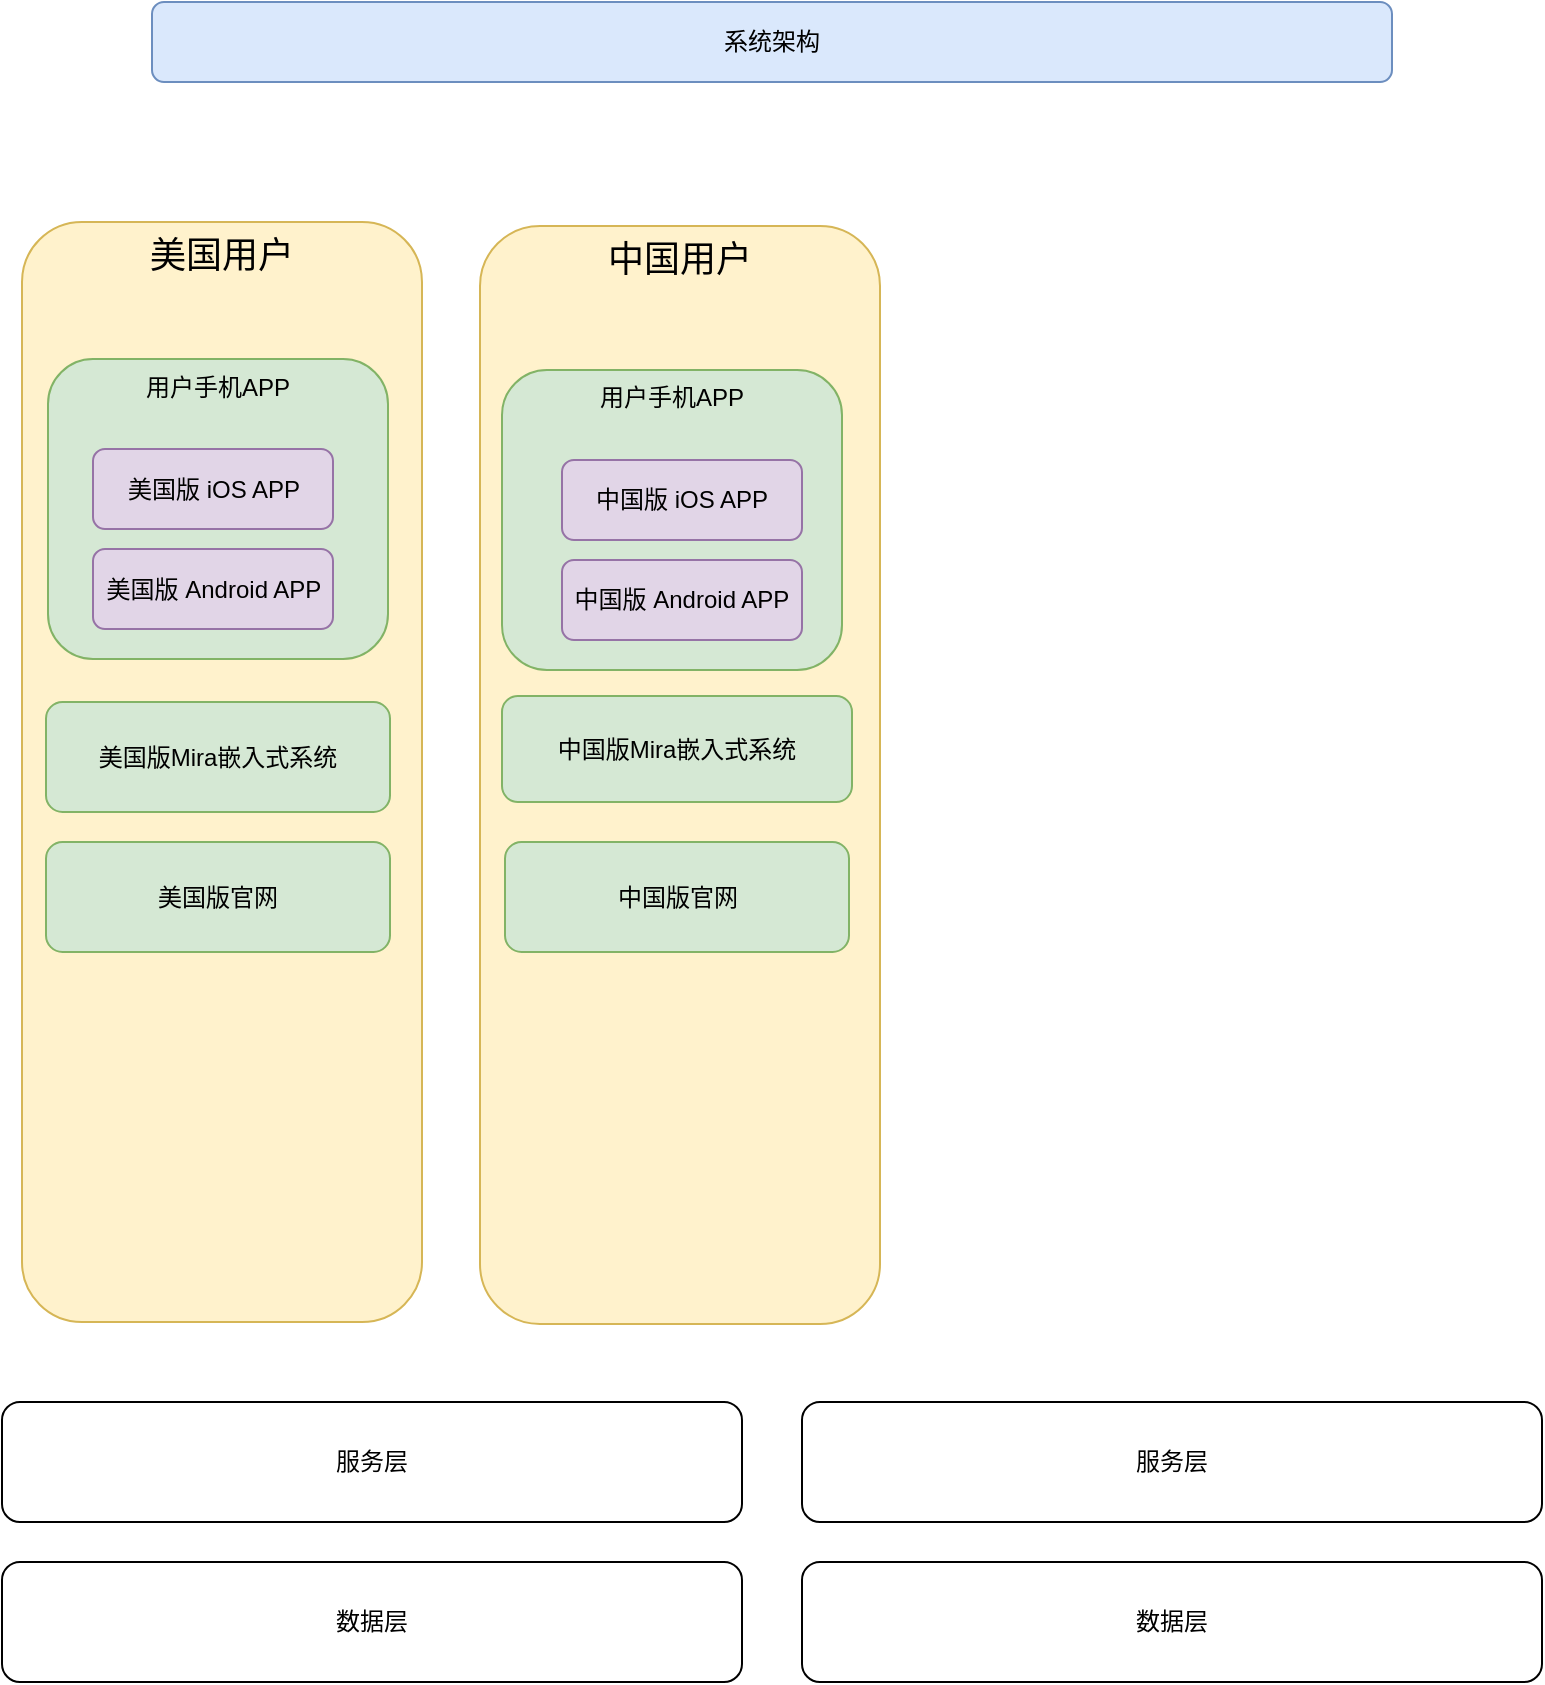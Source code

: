<mxfile version="10.5.1" type="github"><diagram id="XObeihnjIJagdVTVRIa1" name="第 1 页"><mxGraphModel dx="1015" dy="-228" grid="1" gridSize="10" guides="1" tooltips="1" connect="1" arrows="1" fold="1" page="1" pageScale="1" pageWidth="827" pageHeight="1169" math="0" shadow="0"><root><mxCell id="0"/><mxCell id="1" parent="0"/><mxCell id="B7sT9SbihXuZ1xSZ1FCd-13" value="美国用户" style="rounded=1;whiteSpace=wrap;html=1;fillColor=#fff2cc;strokeColor=#d6b656;verticalAlign=top;fontSize=18;" vertex="1" parent="1"><mxGeometry x="35" y="1310" width="200" height="550" as="geometry"/></mxCell><mxCell id="1zTaEgs4XXAbuq_W-WRQ-1" value="系统架构" style="rounded=1;whiteSpace=wrap;html=1;fillColor=#dae8fc;strokeColor=#6c8ebf;" parent="1" vertex="1"><mxGeometry x="100" y="1200" width="620" height="40" as="geometry"/></mxCell><mxCell id="B7sT9SbihXuZ1xSZ1FCd-1" value="用户手机APP" style="rounded=1;whiteSpace=wrap;html=1;verticalAlign=top;fillColor=#d5e8d4;strokeColor=#82b366;" vertex="1" parent="1"><mxGeometry x="48" y="1378.5" width="170" height="150" as="geometry"/></mxCell><mxCell id="B7sT9SbihXuZ1xSZ1FCd-2" value="美国版 iOS APP" style="rounded=1;whiteSpace=wrap;html=1;fillColor=#e1d5e7;strokeColor=#9673a6;" vertex="1" parent="1"><mxGeometry x="70.5" y="1423.5" width="120" height="40" as="geometry"/></mxCell><mxCell id="B7sT9SbihXuZ1xSZ1FCd-3" value="美国版 Android APP" style="rounded=1;whiteSpace=wrap;html=1;fillColor=#e1d5e7;strokeColor=#9673a6;" vertex="1" parent="1"><mxGeometry x="70.5" y="1473.5" width="120" height="40" as="geometry"/></mxCell><mxCell id="B7sT9SbihXuZ1xSZ1FCd-6" value="服务层" style="rounded=1;whiteSpace=wrap;html=1;" vertex="1" parent="1"><mxGeometry x="25" y="1900" width="370" height="60" as="geometry"/></mxCell><mxCell id="B7sT9SbihXuZ1xSZ1FCd-7" value="数据层" style="rounded=1;whiteSpace=wrap;html=1;" vertex="1" parent="1"><mxGeometry x="25" y="1980" width="370" height="60" as="geometry"/></mxCell><mxCell id="B7sT9SbihXuZ1xSZ1FCd-11" value="美国版Mira嵌入式系统" style="rounded=1;whiteSpace=wrap;html=1;fillColor=#d5e8d4;strokeColor=#82b366;" vertex="1" parent="1"><mxGeometry x="47" y="1550" width="172" height="55" as="geometry"/></mxCell><mxCell id="B7sT9SbihXuZ1xSZ1FCd-14" value="中国用户" style="rounded=1;whiteSpace=wrap;html=1;fillColor=#fff2cc;strokeColor=#d6b656;verticalAlign=top;fontSize=18;" vertex="1" parent="1"><mxGeometry x="264" y="1312" width="200" height="549" as="geometry"/></mxCell><mxCell id="B7sT9SbihXuZ1xSZ1FCd-15" value="用户手机APP" style="rounded=1;whiteSpace=wrap;html=1;verticalAlign=top;fillColor=#d5e8d4;strokeColor=#82b366;" vertex="1" parent="1"><mxGeometry x="275" y="1384" width="170" height="150" as="geometry"/></mxCell><mxCell id="B7sT9SbihXuZ1xSZ1FCd-18" value="中国版 iOS APP" style="rounded=1;whiteSpace=wrap;html=1;fillColor=#e1d5e7;strokeColor=#9673a6;" vertex="1" parent="1"><mxGeometry x="305" y="1429" width="120" height="40" as="geometry"/></mxCell><mxCell id="B7sT9SbihXuZ1xSZ1FCd-19" value="中国版 Android APP" style="rounded=1;whiteSpace=wrap;html=1;fillColor=#e1d5e7;strokeColor=#9673a6;" vertex="1" parent="1"><mxGeometry x="305" y="1479" width="120" height="40" as="geometry"/></mxCell><mxCell id="B7sT9SbihXuZ1xSZ1FCd-22" value="中国版Mira嵌入式系统" style="rounded=1;whiteSpace=wrap;html=1;fillColor=#d5e8d4;strokeColor=#82b366;" vertex="1" parent="1"><mxGeometry x="275" y="1547" width="175" height="53" as="geometry"/></mxCell><mxCell id="B7sT9SbihXuZ1xSZ1FCd-24" value="服务层" style="rounded=1;whiteSpace=wrap;html=1;" vertex="1" parent="1"><mxGeometry x="425" y="1900" width="370" height="60" as="geometry"/></mxCell><mxCell id="B7sT9SbihXuZ1xSZ1FCd-25" value="数据层" style="rounded=1;whiteSpace=wrap;html=1;" vertex="1" parent="1"><mxGeometry x="425" y="1980" width="370" height="60" as="geometry"/></mxCell><mxCell id="B7sT9SbihXuZ1xSZ1FCd-26" value="美国版官网" style="rounded=1;whiteSpace=wrap;html=1;fillColor=#d5e8d4;strokeColor=#82b366;" vertex="1" parent="1"><mxGeometry x="47" y="1620" width="172" height="55" as="geometry"/></mxCell><mxCell id="B7sT9SbihXuZ1xSZ1FCd-27" value="中国版官网" style="rounded=1;whiteSpace=wrap;html=1;fillColor=#d5e8d4;strokeColor=#82b366;" vertex="1" parent="1"><mxGeometry x="276.5" y="1620" width="172" height="55" as="geometry"/></mxCell></root></mxGraphModel></diagram></mxfile>